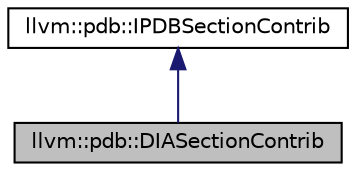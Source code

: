 digraph "llvm::pdb::DIASectionContrib"
{
 // LATEX_PDF_SIZE
  bgcolor="transparent";
  edge [fontname="Helvetica",fontsize="10",labelfontname="Helvetica",labelfontsize="10"];
  node [fontname="Helvetica",fontsize="10",shape="box"];
  Node1 [label="llvm::pdb::DIASectionContrib",height=0.2,width=0.4,color="black", fillcolor="grey75", style="filled", fontcolor="black",tooltip=" "];
  Node2 -> Node1 [dir="back",color="midnightblue",fontsize="10",style="solid",fontname="Helvetica"];
  Node2 [label="llvm::pdb::IPDBSectionContrib",height=0.2,width=0.4,color="black",URL="$classllvm_1_1pdb_1_1IPDBSectionContrib.html",tooltip="IPDBSectionContrib defines an interface used to represent section contributions whose information are..."];
}
